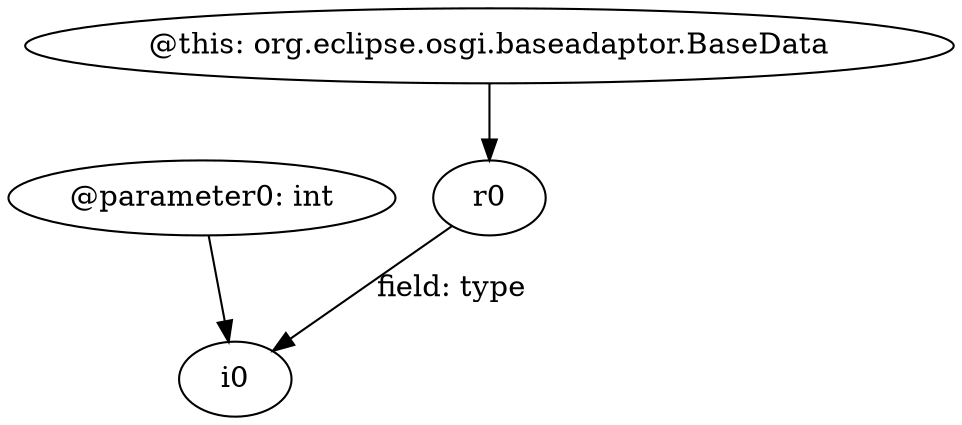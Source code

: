 digraph g {
0[label="@parameter0: int"]
1[label="i0"]
0->1[label=""]
2[label="@this: org.eclipse.osgi.baseadaptor.BaseData"]
3[label="r0"]
2->3[label=""]
3->1[label="field: type"]
}
